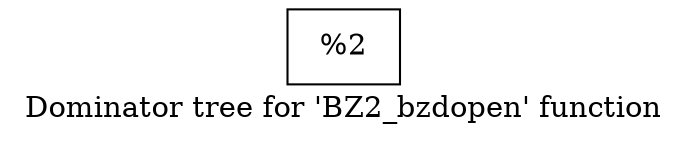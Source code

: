 digraph "Dominator tree for 'BZ2_bzdopen' function" {
	label="Dominator tree for 'BZ2_bzdopen' function";

	Node0x2169b20 [shape=record,label="{%2}"];
}

